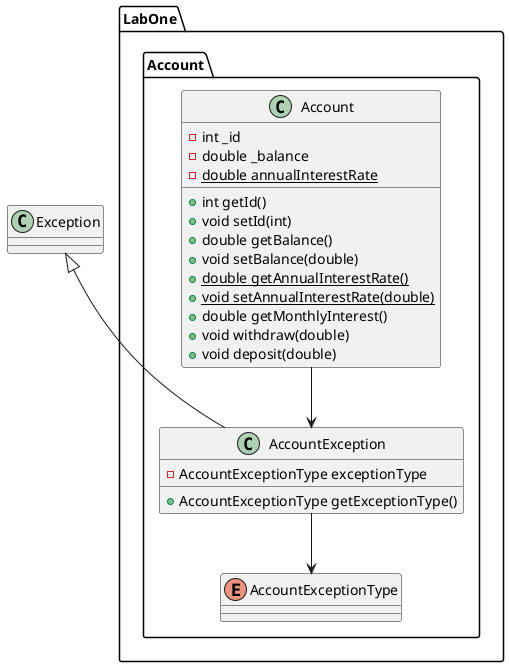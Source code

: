 @startuml
class LabOne.Account.Account {
- int _id
- double _balance
- {static} double annualInterestRate
+ int getId()
+ void setId(int)
+ double getBalance()
+ void setBalance(double)
+ {static} double getAnnualInterestRate()
+ {static} void setAnnualInterestRate(double)
+ double getMonthlyInterest()
+ void withdraw(double)
+ void deposit(double)
}
class LabOne.Account.AccountException {
- AccountExceptionType exceptionType
+ AccountExceptionType getExceptionType()
}
enum LabOne.Account.AccountExceptionType

LabOne.Account.Account --> LabOne.Account.AccountException
LabOne.Account.AccountException --> LabOne.Account.AccountExceptionType
Exception <|-- LabOne.Account.AccountException
@enduml